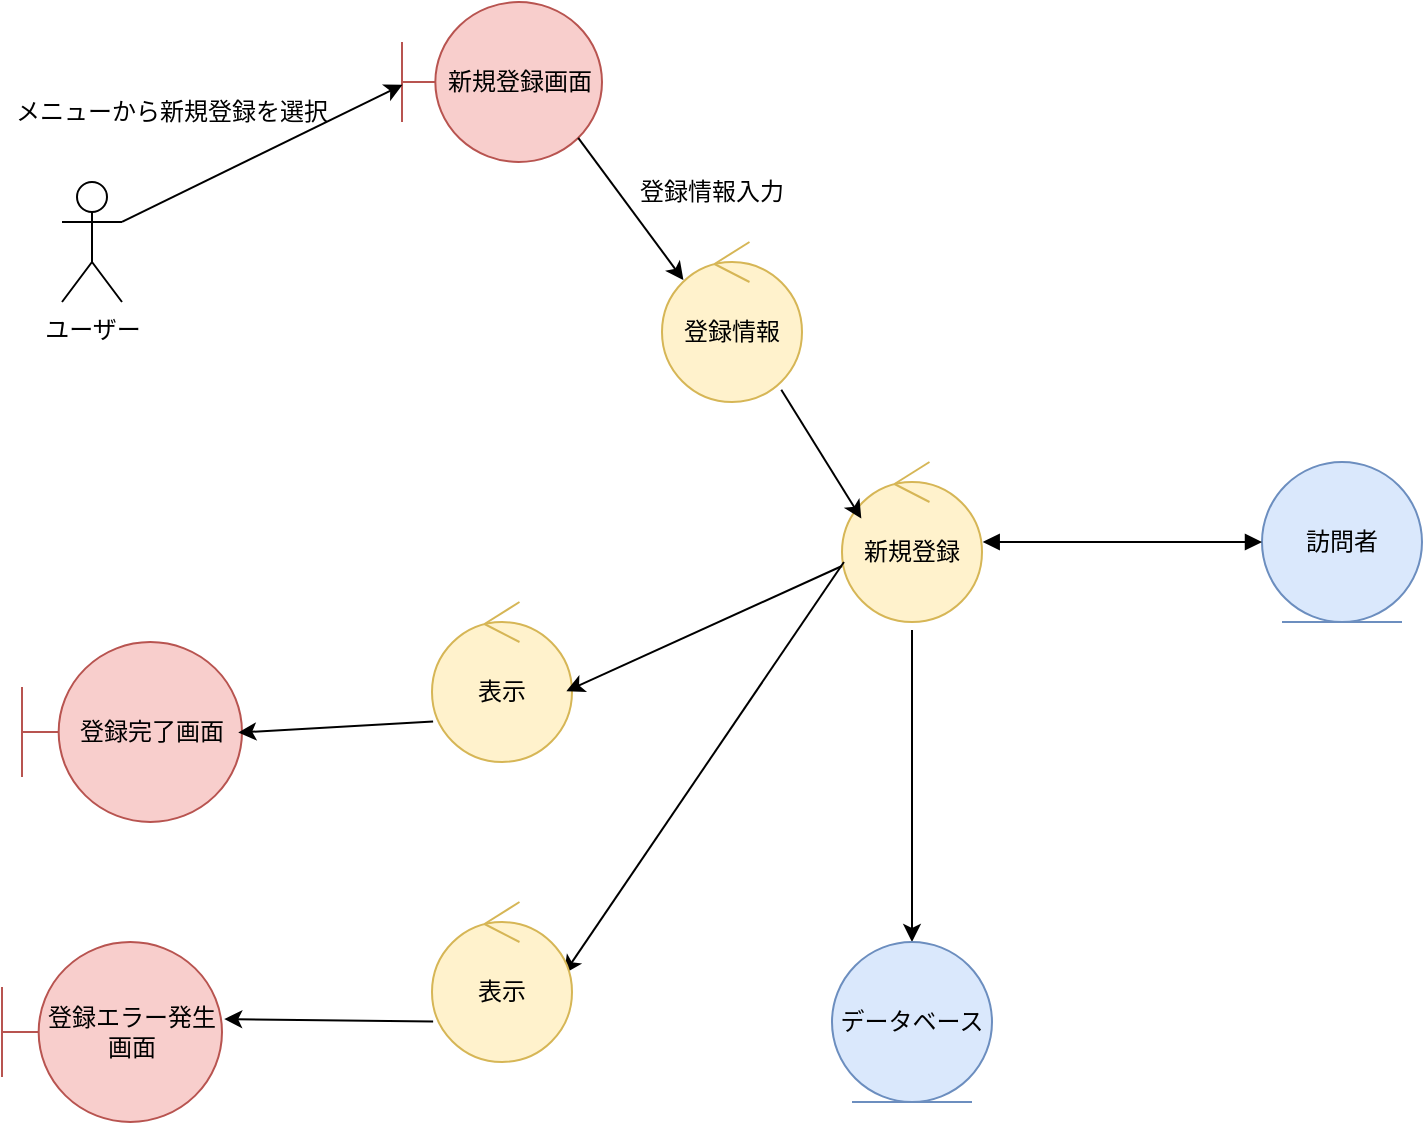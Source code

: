 <mxfile version="28.2.3">
  <diagram id="khLTX7HZnxRIh45HptcV" name="ページ1">
    <mxGraphModel dx="1356" dy="613" grid="1" gridSize="10" guides="1" tooltips="1" connect="1" arrows="1" fold="1" page="1" pageScale="1" pageWidth="827" pageHeight="1169" math="0" shadow="0">
      <root>
        <mxCell id="0" />
        <mxCell id="1" parent="0" />
        <mxCell id="2" value="メニューから新規登録を選択" style="text;html=1;align=center;verticalAlign=middle;whiteSpace=wrap;rounded=0;" parent="1" vertex="1">
          <mxGeometry x="90" y="110" width="170" height="30" as="geometry" />
        </mxCell>
        <mxCell id="6lc0MpODrHgHwTTn9M-w-2" value="ユーザー" style="shape=umlActor;verticalLabelPosition=bottom;verticalAlign=top;html=1;outlineConnect=0;" parent="1" vertex="1">
          <mxGeometry x="120" y="160" width="30" height="60" as="geometry" />
        </mxCell>
        <mxCell id="6lc0MpODrHgHwTTn9M-w-3" value="新規登録画面" style="shape=umlBoundary;whiteSpace=wrap;html=1;fillColor=#f8cecc;strokeColor=#b85450;" parent="1" vertex="1">
          <mxGeometry x="290" y="70" width="100" height="80" as="geometry" />
        </mxCell>
        <mxCell id="6lc0MpODrHgHwTTn9M-w-5" value="" style="endArrow=classic;html=1;rounded=0;exitX=1;exitY=0.333;exitDx=0;exitDy=0;exitPerimeter=0;entryX=0.003;entryY=0.517;entryDx=0;entryDy=0;entryPerimeter=0;" parent="1" source="6lc0MpODrHgHwTTn9M-w-2" target="6lc0MpODrHgHwTTn9M-w-3" edge="1">
          <mxGeometry width="50" height="50" relative="1" as="geometry">
            <mxPoint x="450" y="270" as="sourcePoint" />
            <mxPoint x="500" y="220" as="targetPoint" />
          </mxGeometry>
        </mxCell>
        <mxCell id="6lc0MpODrHgHwTTn9M-w-6" value="新規登録" style="ellipse;shape=umlControl;whiteSpace=wrap;html=1;fillColor=#fff2cc;strokeColor=#d6b656;" parent="1" vertex="1">
          <mxGeometry x="510" y="300" width="70" height="80" as="geometry" />
        </mxCell>
        <mxCell id="6lc0MpODrHgHwTTn9M-w-7" value="表示" style="ellipse;shape=umlControl;whiteSpace=wrap;html=1;fillColor=#fff2cc;strokeColor=#d6b656;" parent="1" vertex="1">
          <mxGeometry x="305" y="370" width="70" height="80" as="geometry" />
        </mxCell>
        <mxCell id="6lc0MpODrHgHwTTn9M-w-10" value="登録完了画面" style="shape=umlBoundary;whiteSpace=wrap;html=1;fillColor=#f8cecc;strokeColor=#b85450;" parent="1" vertex="1">
          <mxGeometry x="100" y="390" width="110" height="90" as="geometry" />
        </mxCell>
        <mxCell id="6lc0MpODrHgHwTTn9M-w-11" value="登録エラー発生画面" style="shape=umlBoundary;whiteSpace=wrap;html=1;fillColor=#f8cecc;strokeColor=#b85450;" parent="1" vertex="1">
          <mxGeometry x="90" y="540" width="110" height="90" as="geometry" />
        </mxCell>
        <mxCell id="6lc0MpODrHgHwTTn9M-w-13" value="訪問者" style="ellipse;shape=umlEntity;whiteSpace=wrap;html=1;fillColor=#dae8fc;strokeColor=#6c8ebf;" parent="1" vertex="1">
          <mxGeometry x="720" y="300" width="80" height="80" as="geometry" />
        </mxCell>
        <mxCell id="6lc0MpODrHgHwTTn9M-w-14" value="" style="endArrow=block;startArrow=block;endFill=1;startFill=1;html=1;rounded=0;entryX=0;entryY=0.5;entryDx=0;entryDy=0;exitX=1.005;exitY=0.5;exitDx=0;exitDy=0;exitPerimeter=0;" parent="1" source="6lc0MpODrHgHwTTn9M-w-6" target="6lc0MpODrHgHwTTn9M-w-13" edge="1">
          <mxGeometry width="160" relative="1" as="geometry">
            <mxPoint x="410" y="240" as="sourcePoint" />
            <mxPoint x="570" y="240" as="targetPoint" />
          </mxGeometry>
        </mxCell>
        <mxCell id="6lc0MpODrHgHwTTn9M-w-23" value="登録情報" style="ellipse;shape=umlControl;whiteSpace=wrap;html=1;fillColor=#fff2cc;strokeColor=#d6b656;" parent="1" vertex="1">
          <mxGeometry x="420" y="190" width="70" height="80" as="geometry" />
        </mxCell>
        <mxCell id="6lc0MpODrHgHwTTn9M-w-24" value="" style="endArrow=classic;html=1;rounded=0;exitX=0.881;exitY=0.849;exitDx=0;exitDy=0;exitPerimeter=0;entryX=0.153;entryY=0.238;entryDx=0;entryDy=0;entryPerimeter=0;" parent="1" source="6lc0MpODrHgHwTTn9M-w-3" target="6lc0MpODrHgHwTTn9M-w-23" edge="1">
          <mxGeometry width="50" height="50" relative="1" as="geometry">
            <mxPoint x="410" y="280" as="sourcePoint" />
            <mxPoint x="460" y="230" as="targetPoint" />
          </mxGeometry>
        </mxCell>
        <mxCell id="6lc0MpODrHgHwTTn9M-w-25" value="" style="endArrow=classic;html=1;rounded=0;entryX=0.138;entryY=0.353;entryDx=0;entryDy=0;entryPerimeter=0;exitX=0.852;exitY=0.923;exitDx=0;exitDy=0;exitPerimeter=0;" parent="1" source="6lc0MpODrHgHwTTn9M-w-23" target="6lc0MpODrHgHwTTn9M-w-6" edge="1">
          <mxGeometry width="50" height="50" relative="1" as="geometry">
            <mxPoint x="410" y="280" as="sourcePoint" />
            <mxPoint x="460" y="230" as="targetPoint" />
          </mxGeometry>
        </mxCell>
        <mxCell id="6lc0MpODrHgHwTTn9M-w-26" value="" style="endArrow=classic;html=1;rounded=0;entryX=0.96;entryY=0.557;entryDx=0;entryDy=0;entryPerimeter=0;exitX=0;exitY=0.65;exitDx=0;exitDy=0;exitPerimeter=0;" parent="1" source="6lc0MpODrHgHwTTn9M-w-6" target="6lc0MpODrHgHwTTn9M-w-7" edge="1">
          <mxGeometry width="50" height="50" relative="1" as="geometry">
            <mxPoint x="410" y="500" as="sourcePoint" />
            <mxPoint x="460" y="450" as="targetPoint" />
          </mxGeometry>
        </mxCell>
        <mxCell id="6lc0MpODrHgHwTTn9M-w-27" value="" style="endArrow=classic;html=1;rounded=0;entryX=0.983;entryY=0.503;entryDx=0;entryDy=0;entryPerimeter=0;exitX=0.008;exitY=0.747;exitDx=0;exitDy=0;exitPerimeter=0;" parent="1" source="6lc0MpODrHgHwTTn9M-w-7" target="6lc0MpODrHgHwTTn9M-w-10" edge="1">
          <mxGeometry width="50" height="50" relative="1" as="geometry">
            <mxPoint x="410" y="500" as="sourcePoint" />
            <mxPoint x="460" y="450" as="targetPoint" />
          </mxGeometry>
        </mxCell>
        <mxCell id="6lc0MpODrHgHwTTn9M-w-28" value="" style="endArrow=classic;html=1;rounded=0;entryX=1.01;entryY=0.428;entryDx=0;entryDy=0;entryPerimeter=0;exitX=0.008;exitY=0.747;exitDx=0;exitDy=0;exitPerimeter=0;" parent="1" source="6lc0MpODrHgHwTTn9M-w-30" target="6lc0MpODrHgHwTTn9M-w-11" edge="1">
          <mxGeometry width="50" height="50" relative="1" as="geometry">
            <mxPoint x="491.87" y="619" as="sourcePoint" />
            <mxPoint x="279.87" y="584" as="targetPoint" />
          </mxGeometry>
        </mxCell>
        <mxCell id="6lc0MpODrHgHwTTn9M-w-29" value="" style="endArrow=classic;html=1;rounded=0;entryX=0.944;entryY=0.448;entryDx=0;entryDy=0;entryPerimeter=0;exitX=0.014;exitY=0.625;exitDx=0;exitDy=0;exitPerimeter=0;" parent="1" source="6lc0MpODrHgHwTTn9M-w-6" target="6lc0MpODrHgHwTTn9M-w-30" edge="1">
          <mxGeometry width="50" height="50" relative="1" as="geometry">
            <mxPoint x="591.87" y="471" as="sourcePoint" />
            <mxPoint x="541.87" y="569" as="targetPoint" />
          </mxGeometry>
        </mxCell>
        <mxCell id="6lc0MpODrHgHwTTn9M-w-30" value="表示" style="ellipse;shape=umlControl;whiteSpace=wrap;html=1;fillColor=#fff2cc;strokeColor=#d6b656;" parent="1" vertex="1">
          <mxGeometry x="305" y="520" width="70" height="80" as="geometry" />
        </mxCell>
        <mxCell id="QgeoZGU62K-IdDuzepqn-2" value="登録情報入力" style="text;html=1;align=center;verticalAlign=middle;whiteSpace=wrap;rounded=0;" parent="1" vertex="1">
          <mxGeometry x="360" y="150" width="170" height="30" as="geometry" />
        </mxCell>
        <mxCell id="QgeoZGU62K-IdDuzepqn-5" value="" style="endArrow=classic;html=1;rounded=0;exitX=0.5;exitY=1.05;exitDx=0;exitDy=0;exitPerimeter=0;entryX=0.5;entryY=0;entryDx=0;entryDy=0;" parent="1" source="6lc0MpODrHgHwTTn9M-w-6" target="schoN6x9kWwXhmrbGElG-2" edge="1">
          <mxGeometry width="50" height="50" relative="1" as="geometry">
            <mxPoint x="605" y="390" as="sourcePoint" />
            <mxPoint x="570" y="520" as="targetPoint" />
          </mxGeometry>
        </mxCell>
        <mxCell id="schoN6x9kWwXhmrbGElG-2" value="データベース" style="ellipse;shape=umlEntity;whiteSpace=wrap;html=1;fillColor=#dae8fc;strokeColor=#6c8ebf;" parent="1" vertex="1">
          <mxGeometry x="505" y="540" width="80" height="80" as="geometry" />
        </mxCell>
      </root>
    </mxGraphModel>
  </diagram>
</mxfile>
